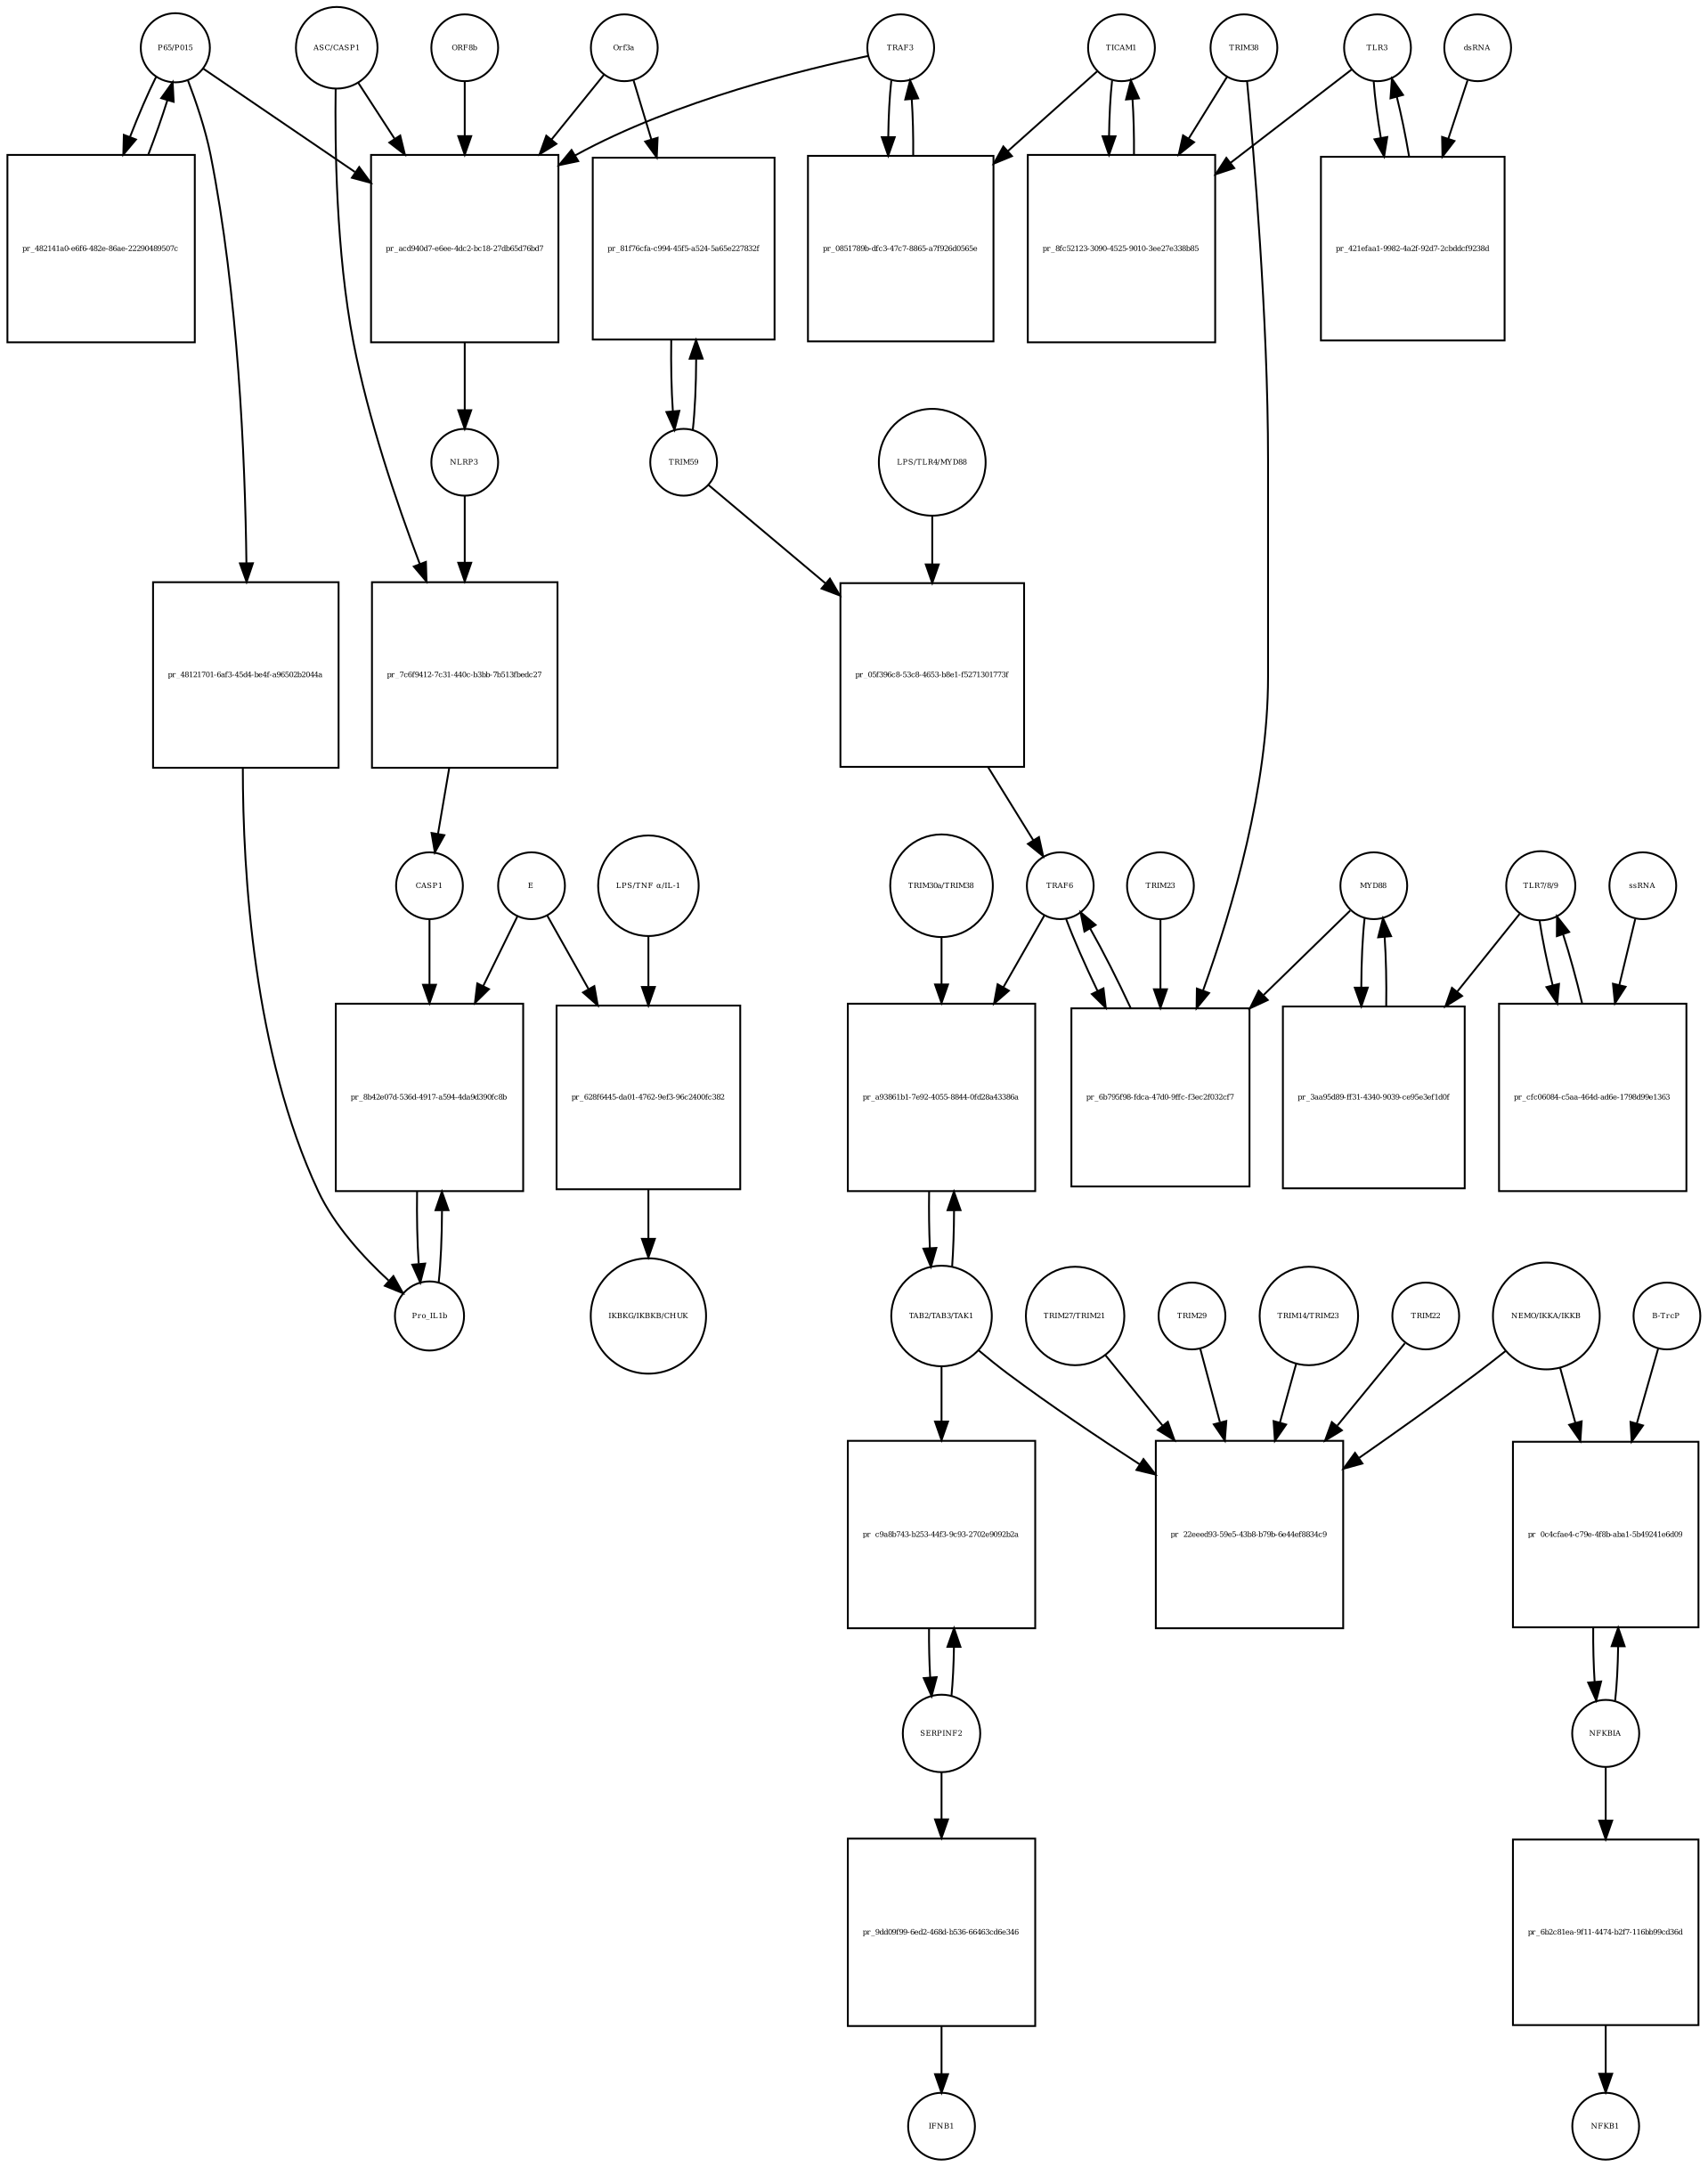 strict digraph  {
Orf3a [annotation="", bipartite=0, cls=macromolecule, fontsize=4, label=Orf3a, shape=circle];
"pr_acd940d7-e6ee-4dc2-bc18-27db65d76bd7" [annotation="", bipartite=1, cls=process, fontsize=4, label="pr_acd940d7-e6ee-4dc2-bc18-27db65d76bd7", shape=square];
TRAF3 [annotation=urn_miriam_hgnc_12033, bipartite=0, cls=macromolecule, fontsize=4, label=TRAF3, shape=circle];
NLRP3 [annotation=urn_miriam_hgnc_16400, bipartite=0, cls=macromolecule, fontsize=4, label=NLRP3, shape=circle];
"ASC/CASP1" [annotation="urn_miriam_hgnc_16608|urn_miriam_hgnc_1499", bipartite=0, cls=complex, fontsize=4, label="ASC/CASP1", shape=circle];
"P65/P015" [annotation="urn_miriam_hgnc_9955|urn_miriam_hgnc_7794", bipartite=0, cls=complex, fontsize=4, label="P65/P015", shape=circle];
ORF8b [annotation=urn_miriam_uniprot_Q6S8E2, bipartite=0, cls=macromolecule, fontsize=4, label=ORF8b, shape=circle];
"pr_7c6f9412-7c31-440c-b3bb-7b513fbedc27" [annotation="", bipartite=1, cls=process, fontsize=4, label="pr_7c6f9412-7c31-440c-b3bb-7b513fbedc27", shape=square];
CASP1 [annotation=urn_miriam_hgnc_1499, bipartite=0, cls=macromolecule, fontsize=4, label=CASP1, shape=circle];
"pr_482141a0-e6f6-482e-86ae-22290489507c" [annotation="", bipartite=1, cls=process, fontsize=4, label="pr_482141a0-e6f6-482e-86ae-22290489507c", shape=square];
"LPS/TLR4/MYD88" [annotation="urn_miriam_hgnc_6121|urn_miriam_hgnc_11850|urn_miriam_hgnc_7562", bipartite=0, cls=complex, fontsize=4, label="LPS/TLR4/MYD88", shape=circle];
"pr_05f396c8-53c8-4653-b8e1-f5271301773f" [annotation="", bipartite=1, cls=process, fontsize=4, label="pr_05f396c8-53c8-4653-b8e1-f5271301773f", shape=square];
TRAF6 [annotation=urn_miriam_hgnc_12036, bipartite=0, cls=macromolecule, fontsize=4, label=TRAF6, shape=circle];
TRIM59 [annotation=urn_miriam_pubmed_22588174, bipartite=0, cls=macromolecule, fontsize=4, label=TRIM59, shape=circle];
NFKBIA [annotation=urn_miriam_hgnc_7797, bipartite=0, cls=macromolecule, fontsize=4, label=NFKBIA, shape=circle];
"pr_0c4cfae4-c79e-4f8b-aba1-5b49241e6d09" [annotation="", bipartite=1, cls=process, fontsize=4, label="pr_0c4cfae4-c79e-4f8b-aba1-5b49241e6d09", shape=square];
"B-TrcP" [annotation=urn_miriam_hgnc_1144, bipartite=0, cls=macromolecule, fontsize=4, label="B-TrcP", shape=circle];
"NEMO/IKKA/IKKB" [annotation="urn_miriam_hgnc_5961|urn_miriam_hgnc_5960|urn_miriam_hgnc_1974", bipartite=0, cls=complex, fontsize=4, label="NEMO/IKKA/IKKB", shape=circle];
"LPS/TNF α/IL-1" [annotation="urn_miriam_hgnc_6121|urn_miriam_hgnc_11892|urn_miriam_hgnc_5991", bipartite=0, cls=complex, fontsize=4, label="LPS/TNF α/IL-1", shape=circle];
"pr_628f6445-da01-4762-9ef3-96c2400fc382" [annotation="", bipartite=1, cls=process, fontsize=4, label="pr_628f6445-da01-4762-9ef3-96c2400fc382", shape=square];
E [annotation=urn_miriam_ncbiprotein_1796318600, bipartite=0, cls=macromolecule, fontsize=4, label=E, shape=circle];
"IKBKG/IKBKB/CHUK" [annotation="urn_miriam_hgnc_5961|urn_miriam_hgnc_5960|urn_miriam_hgnc_1974", bipartite=0, cls=complex, fontsize=4, label="IKBKG/IKBKB/CHUK", shape=circle];
Pro_IL1b [annotation=urn_miriam_hgnc_5992, bipartite=0, cls=macromolecule, fontsize=4, label=Pro_IL1b, shape=circle];
"pr_8b42e07d-536d-4917-a594-4da9d390fc8b" [annotation="", bipartite=1, cls=process, fontsize=4, label="pr_8b42e07d-536d-4917-a594-4da9d390fc8b", shape=square];
SERPINF2 [annotation=urn_miriam_hgnc_9075, bipartite=0, cls=macromolecule, fontsize=4, label=SERPINF2, shape=circle];
"pr_9dd09f99-6ed2-468d-b536-66463cd6e346" [annotation="", bipartite=1, cls=process, fontsize=4, label="pr_9dd09f99-6ed2-468d-b536-66463cd6e346", shape=square];
IFNB1 [annotation=urn_miriam_pubmed_5434, bipartite=0, cls=macromolecule, fontsize=4, label=IFNB1, shape=circle];
"pr_48121701-6af3-45d4-be4f-a96502b2044a" [annotation="", bipartite=1, cls=process, fontsize=4, label="pr_48121701-6af3-45d4-be4f-a96502b2044a", shape=square];
TLR3 [annotation=urn_miriam_hgnc_11849, bipartite=0, cls=macromolecule, fontsize=4, label=TLR3, shape=circle];
"pr_421efaa1-9982-4a2f-92d7-2cbddcf9238d" [annotation="", bipartite=1, cls=process, fontsize=4, label="pr_421efaa1-9982-4a2f-92d7-2cbddcf9238d", shape=square];
dsRNA [annotation="", bipartite=0, cls="nucleic acid feature", fontsize=4, label=dsRNA, shape=circle];
TICAM1 [annotation=urn_miriam_hgnc_18348, bipartite=0, cls=macromolecule, fontsize=4, label=TICAM1, shape=circle];
"pr_8fc52123-3090-4525-9010-3ee27e338b85" [annotation="", bipartite=1, cls=process, fontsize=4, label="pr_8fc52123-3090-4525-9010-3ee27e338b85", shape=square];
TRIM38 [annotation=urn_miriam_hgnc_10059, bipartite=0, cls=macromolecule, fontsize=4, label=TRIM38, shape=circle];
"pr_81f76cfa-c994-45f5-a524-5a65e227832f" [annotation="", bipartite=1, cls=process, fontsize=4, label="pr_81f76cfa-c994-45f5-a524-5a65e227832f", shape=square];
"TLR7/8/9" [annotation="urn_miriam_hgnc_15633|urn_miriam_hgnc_15632|urn_miriam_hgnc_15631", bipartite=0, cls=complex, fontsize=4, label="TLR7/8/9", shape=circle];
"pr_cfc06084-c5aa-464d-ad6e-1798d99e1363" [annotation="", bipartite=1, cls=process, fontsize=4, label="pr_cfc06084-c5aa-464d-ad6e-1798d99e1363", shape=square];
ssRNA [annotation="", bipartite=0, cls="nucleic acid feature", fontsize=4, label=ssRNA, shape=circle];
MYD88 [annotation=urn_miriam_hgnc_7562, bipartite=0, cls=macromolecule, fontsize=4, label=MYD88, shape=circle];
"pr_3aa95d89-ff31-4340-9039-ce95e3ef1d0f" [annotation="", bipartite=1, cls=process, fontsize=4, label="pr_3aa95d89-ff31-4340-9039-ce95e3ef1d0f", shape=square];
"pr_6b795f98-fdca-47d0-9ffc-f3ec2f032cf7" [annotation="", bipartite=1, cls=process, fontsize=4, label="pr_6b795f98-fdca-47d0-9ffc-f3ec2f032cf7", shape=square];
TRIM23 [annotation=urn_miriam_hgnc_660, bipartite=0, cls=macromolecule, fontsize=4, label=TRIM23, shape=circle];
"TAB2/TAB3/TAK1" [annotation="urn_miriam_hgnc_17075|urn_miriam_hgnc_30681|urn_miriam_hgnc_6859", bipartite=0, cls=complex, fontsize=4, label="TAB2/TAB3/TAK1", shape=circle];
"pr_a93861b1-7e92-4055-8844-0fd28a43386a" [annotation="", bipartite=1, cls=process, fontsize=4, label="pr_a93861b1-7e92-4055-8844-0fd28a43386a", shape=square];
"TRIM30a/TRIM38" [annotation=urn_miriam_hgnc_10059, bipartite=0, cls=complex, fontsize=4, label="TRIM30a/TRIM38", shape=circle];
"pr_22eeed93-59e5-43b8-b79b-6e44ef8834c9" [annotation="", bipartite=1, cls=process, fontsize=4, label="pr_22eeed93-59e5-43b8-b79b-6e44ef8834c9", shape=square];
TRIM22 [annotation=urn_miriam_hgnc_16379, bipartite=0, cls=macromolecule, fontsize=4, label=TRIM22, shape=circle];
"TRIM27/TRIM21" [annotation="urn_miriam_hgnc_9975|urn_miriam_hgnc_11312", bipartite=0, cls=complex, fontsize=4, label="TRIM27/TRIM21", shape=circle];
TRIM29 [annotation=urn_miriam_hgnc_17274, bipartite=0, cls=macromolecule, fontsize=4, label=TRIM29, shape=circle];
"TRIM14/TRIM23" [annotation="urn_miriam_hgnc_16283|urn_miriam_hgnc_660", bipartite=0, cls=complex, fontsize=4, label="TRIM14/TRIM23", shape=circle];
"pr_c9a8b743-b253-44f3-9c93-2702e9092b2a" [annotation="", bipartite=1, cls=process, fontsize=4, label="pr_c9a8b743-b253-44f3-9c93-2702e9092b2a", shape=square];
"pr_0851789b-dfc3-47c7-8865-a7f926d0565e" [annotation="", bipartite=1, cls=process, fontsize=4, label="pr_0851789b-dfc3-47c7-8865-a7f926d0565e", shape=square];
"pr_6b2c81ea-9f11-4474-b2f7-116bb99cd36d" [annotation="", bipartite=1, cls=process, fontsize=4, label="pr_6b2c81ea-9f11-4474-b2f7-116bb99cd36d", shape=square];
NFKB1 [annotation=urn_miriam_hgnc_7794, bipartite=0, cls=macromolecule, fontsize=4, label=NFKB1, shape=circle];
Orf3a -> "pr_acd940d7-e6ee-4dc2-bc18-27db65d76bd7"  [annotation="", interaction_type=consumption];
Orf3a -> "pr_81f76cfa-c994-45f5-a524-5a65e227832f"  [annotation=urn_miriam_pubmed_28829373, interaction_type="necessary stimulation"];
"pr_acd940d7-e6ee-4dc2-bc18-27db65d76bd7" -> NLRP3  [annotation="", interaction_type=production];
TRAF3 -> "pr_acd940d7-e6ee-4dc2-bc18-27db65d76bd7"  [annotation="", interaction_type=consumption];
TRAF3 -> "pr_0851789b-dfc3-47c7-8865-a7f926d0565e"  [annotation="", interaction_type=consumption];
NLRP3 -> "pr_7c6f9412-7c31-440c-b3bb-7b513fbedc27"  [annotation=urn_miriam_pubmed_31034780, interaction_type=catalysis];
"ASC/CASP1" -> "pr_acd940d7-e6ee-4dc2-bc18-27db65d76bd7"  [annotation="", interaction_type=consumption];
"ASC/CASP1" -> "pr_7c6f9412-7c31-440c-b3bb-7b513fbedc27"  [annotation="", interaction_type=consumption];
"P65/P015" -> "pr_acd940d7-e6ee-4dc2-bc18-27db65d76bd7"  [annotation="", interaction_type=consumption];
"P65/P015" -> "pr_482141a0-e6f6-482e-86ae-22290489507c"  [annotation="", interaction_type=consumption];
"P65/P015" -> "pr_48121701-6af3-45d4-be4f-a96502b2044a"  [annotation="", interaction_type=consumption];
ORF8b -> "pr_acd940d7-e6ee-4dc2-bc18-27db65d76bd7"  [annotation="", interaction_type=consumption];
"pr_7c6f9412-7c31-440c-b3bb-7b513fbedc27" -> CASP1  [annotation="", interaction_type=production];
CASP1 -> "pr_8b42e07d-536d-4917-a594-4da9d390fc8b"  [annotation=urn_miriam_pubmed_31034780, interaction_type=catalysis];
"pr_482141a0-e6f6-482e-86ae-22290489507c" -> "P65/P015"  [annotation="", interaction_type=production];
"LPS/TLR4/MYD88" -> "pr_05f396c8-53c8-4653-b8e1-f5271301773f"  [annotation="", interaction_type=consumption];
"pr_05f396c8-53c8-4653-b8e1-f5271301773f" -> TRAF6  [annotation="", interaction_type=production];
TRAF6 -> "pr_6b795f98-fdca-47d0-9ffc-f3ec2f032cf7"  [annotation="", interaction_type=consumption];
TRAF6 -> "pr_a93861b1-7e92-4055-8844-0fd28a43386a"  [annotation="urn_miriam_pubmed_23758787|urn_miriam_pubmed_25172371", interaction_type="necessary stimulation"];
TRIM59 -> "pr_05f396c8-53c8-4653-b8e1-f5271301773f"  [annotation="urn_miriam_pubmed_23758787|urn_miriam_pubmed_22588174", interaction_type=inhibition];
TRIM59 -> "pr_81f76cfa-c994-45f5-a524-5a65e227832f"  [annotation="", interaction_type=consumption];
NFKBIA -> "pr_0c4cfae4-c79e-4f8b-aba1-5b49241e6d09"  [annotation="", interaction_type=consumption];
NFKBIA -> "pr_6b2c81ea-9f11-4474-b2f7-116bb99cd36d"  [annotation="", interaction_type=consumption];
"pr_0c4cfae4-c79e-4f8b-aba1-5b49241e6d09" -> NFKBIA  [annotation="", interaction_type=production];
"B-TrcP" -> "pr_0c4cfae4-c79e-4f8b-aba1-5b49241e6d09"  [annotation=urn_miriam_pubmed_21135871, interaction_type=catalysis];
"NEMO/IKKA/IKKB" -> "pr_0c4cfae4-c79e-4f8b-aba1-5b49241e6d09"  [annotation=urn_miriam_pubmed_21135871, interaction_type=catalysis];
"NEMO/IKKA/IKKB" -> "pr_22eeed93-59e5-43b8-b79b-6e44ef8834c9"  [annotation="", interaction_type=consumption];
"LPS/TNF α/IL-1" -> "pr_628f6445-da01-4762-9ef3-96c2400fc382"  [annotation="", interaction_type=consumption];
"pr_628f6445-da01-4762-9ef3-96c2400fc382" -> "IKBKG/IKBKB/CHUK"  [annotation="", interaction_type=production];
E -> "pr_628f6445-da01-4762-9ef3-96c2400fc382"  [annotation="", interaction_type=consumption];
E -> "pr_8b42e07d-536d-4917-a594-4da9d390fc8b"  [annotation=urn_miriam_pubmed_31034780, interaction_type=catalysis];
Pro_IL1b -> "pr_8b42e07d-536d-4917-a594-4da9d390fc8b"  [annotation="", interaction_type=consumption];
"pr_8b42e07d-536d-4917-a594-4da9d390fc8b" -> Pro_IL1b  [annotation="", interaction_type=production];
SERPINF2 -> "pr_9dd09f99-6ed2-468d-b536-66463cd6e346"  [annotation="", interaction_type=consumption];
SERPINF2 -> "pr_c9a8b743-b253-44f3-9c93-2702e9092b2a"  [annotation="", interaction_type=consumption];
"pr_9dd09f99-6ed2-468d-b536-66463cd6e346" -> IFNB1  [annotation="", interaction_type=production];
"pr_48121701-6af3-45d4-be4f-a96502b2044a" -> Pro_IL1b  [annotation="", interaction_type=production];
TLR3 -> "pr_421efaa1-9982-4a2f-92d7-2cbddcf9238d"  [annotation="", interaction_type=consumption];
TLR3 -> "pr_8fc52123-3090-4525-9010-3ee27e338b85"  [annotation="urn_miriam_pubmed_23758787|urn_miriam_pubmed_22539786", interaction_type="necessary stimulation"];
"pr_421efaa1-9982-4a2f-92d7-2cbddcf9238d" -> TLR3  [annotation="", interaction_type=production];
dsRNA -> "pr_421efaa1-9982-4a2f-92d7-2cbddcf9238d"  [annotation=urn_miriam_pubmed_23758787, interaction_type="necessary stimulation"];
TICAM1 -> "pr_8fc52123-3090-4525-9010-3ee27e338b85"  [annotation="", interaction_type=consumption];
TICAM1 -> "pr_0851789b-dfc3-47c7-8865-a7f926d0565e"  [annotation=urn_miriam_pubmed_28829373, interaction_type="necessary stimulation"];
"pr_8fc52123-3090-4525-9010-3ee27e338b85" -> TICAM1  [annotation="", interaction_type=production];
TRIM38 -> "pr_8fc52123-3090-4525-9010-3ee27e338b85"  [annotation="urn_miriam_pubmed_23758787|urn_miriam_pubmed_22539786", interaction_type=inhibition];
TRIM38 -> "pr_6b795f98-fdca-47d0-9ffc-f3ec2f032cf7"  [annotation="urn_miriam_pubmed_15361868|urn_miriam_pubmed_22539786|urn_miriam_pubmed_20724660", interaction_type=inhibition];
"pr_81f76cfa-c994-45f5-a524-5a65e227832f" -> TRIM59  [annotation="", interaction_type=production];
"TLR7/8/9" -> "pr_cfc06084-c5aa-464d-ad6e-1798d99e1363"  [annotation="", interaction_type=consumption];
"TLR7/8/9" -> "pr_3aa95d89-ff31-4340-9039-ce95e3ef1d0f"  [annotation=urn_miriam_pubmed_15361868, interaction_type="necessary stimulation"];
"pr_cfc06084-c5aa-464d-ad6e-1798d99e1363" -> "TLR7/8/9"  [annotation="", interaction_type=production];
ssRNA -> "pr_cfc06084-c5aa-464d-ad6e-1798d99e1363"  [annotation=urn_miriam_pubmed_21782231, interaction_type="necessary stimulation"];
MYD88 -> "pr_3aa95d89-ff31-4340-9039-ce95e3ef1d0f"  [annotation="", interaction_type=consumption];
MYD88 -> "pr_6b795f98-fdca-47d0-9ffc-f3ec2f032cf7"  [annotation="urn_miriam_pubmed_15361868|urn_miriam_pubmed_22539786|urn_miriam_pubmed_20724660", interaction_type="necessary stimulation"];
"pr_3aa95d89-ff31-4340-9039-ce95e3ef1d0f" -> MYD88  [annotation="", interaction_type=production];
"pr_6b795f98-fdca-47d0-9ffc-f3ec2f032cf7" -> TRAF6  [annotation="", interaction_type=production];
TRIM23 -> "pr_6b795f98-fdca-47d0-9ffc-f3ec2f032cf7"  [annotation="urn_miriam_pubmed_15361868|urn_miriam_pubmed_22539786|urn_miriam_pubmed_20724660", interaction_type="necessary stimulation"];
"TAB2/TAB3/TAK1" -> "pr_a93861b1-7e92-4055-8844-0fd28a43386a"  [annotation="", interaction_type=consumption];
"TAB2/TAB3/TAK1" -> "pr_22eeed93-59e5-43b8-b79b-6e44ef8834c9"  [annotation="urn_miriam_pubmed_23758787|urn_miriam_pubmed_23408607|urn_miriam_pubmed_26358190|urn_miriam_pubmed_27695001|urn_miriam_pubmed_24379373|urn_miriam_pubmed_20724660", interaction_type="necessary stimulation"];
"TAB2/TAB3/TAK1" -> "pr_c9a8b743-b253-44f3-9c93-2702e9092b2a"  [annotation=urn_miriam_pubmed_17706453, interaction_type="necessary stimulation"];
"pr_a93861b1-7e92-4055-8844-0fd28a43386a" -> "TAB2/TAB3/TAK1"  [annotation="", interaction_type=production];
"TRIM30a/TRIM38" -> "pr_a93861b1-7e92-4055-8844-0fd28a43386a"  [annotation="urn_miriam_pubmed_23758787|urn_miriam_pubmed_25172371", interaction_type=inhibition];
TRIM22 -> "pr_22eeed93-59e5-43b8-b79b-6e44ef8834c9"  [annotation="urn_miriam_pubmed_23758787|urn_miriam_pubmed_23408607|urn_miriam_pubmed_26358190|urn_miriam_pubmed_27695001|urn_miriam_pubmed_24379373|urn_miriam_pubmed_20724660", interaction_type=inhibition];
"TRIM27/TRIM21" -> "pr_22eeed93-59e5-43b8-b79b-6e44ef8834c9"  [annotation="urn_miriam_pubmed_23758787|urn_miriam_pubmed_23408607|urn_miriam_pubmed_26358190|urn_miriam_pubmed_27695001|urn_miriam_pubmed_24379373|urn_miriam_pubmed_20724660", interaction_type=inhibition];
TRIM29 -> "pr_22eeed93-59e5-43b8-b79b-6e44ef8834c9"  [annotation="urn_miriam_pubmed_23758787|urn_miriam_pubmed_23408607|urn_miriam_pubmed_26358190|urn_miriam_pubmed_27695001|urn_miriam_pubmed_24379373|urn_miriam_pubmed_20724660", interaction_type=inhibition];
"TRIM14/TRIM23" -> "pr_22eeed93-59e5-43b8-b79b-6e44ef8834c9"  [annotation="urn_miriam_pubmed_23758787|urn_miriam_pubmed_23408607|urn_miriam_pubmed_26358190|urn_miriam_pubmed_27695001|urn_miriam_pubmed_24379373|urn_miriam_pubmed_20724660", interaction_type="necessary stimulation"];
"pr_c9a8b743-b253-44f3-9c93-2702e9092b2a" -> SERPINF2  [annotation="", interaction_type=production];
"pr_0851789b-dfc3-47c7-8865-a7f926d0565e" -> TRAF3  [annotation="", interaction_type=production];
"pr_6b2c81ea-9f11-4474-b2f7-116bb99cd36d" -> NFKB1  [annotation="", interaction_type=production];
}
